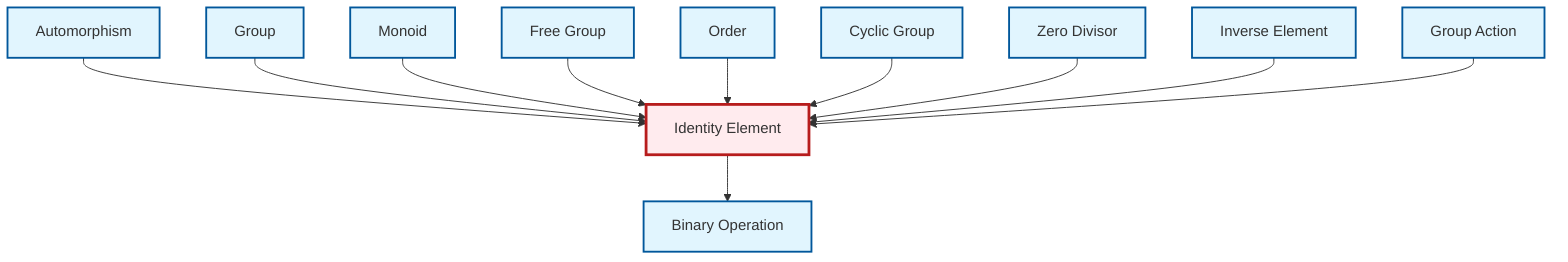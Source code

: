 graph TD
    classDef definition fill:#e1f5fe,stroke:#01579b,stroke-width:2px
    classDef theorem fill:#f3e5f5,stroke:#4a148c,stroke-width:2px
    classDef axiom fill:#fff3e0,stroke:#e65100,stroke-width:2px
    classDef example fill:#e8f5e9,stroke:#1b5e20,stroke-width:2px
    classDef current fill:#ffebee,stroke:#b71c1c,stroke-width:3px
    def-group["Group"]:::definition
    def-zero-divisor["Zero Divisor"]:::definition
    def-free-group["Free Group"]:::definition
    def-group-action["Group Action"]:::definition
    def-inverse-element["Inverse Element"]:::definition
    def-order["Order"]:::definition
    def-cyclic-group["Cyclic Group"]:::definition
    def-monoid["Monoid"]:::definition
    def-automorphism["Automorphism"]:::definition
    def-binary-operation["Binary Operation"]:::definition
    def-identity-element["Identity Element"]:::definition
    def-automorphism --> def-identity-element
    def-group --> def-identity-element
    def-monoid --> def-identity-element
    def-free-group --> def-identity-element
    def-order --> def-identity-element
    def-cyclic-group --> def-identity-element
    def-zero-divisor --> def-identity-element
    def-inverse-element --> def-identity-element
    def-identity-element --> def-binary-operation
    def-group-action --> def-identity-element
    class def-identity-element current